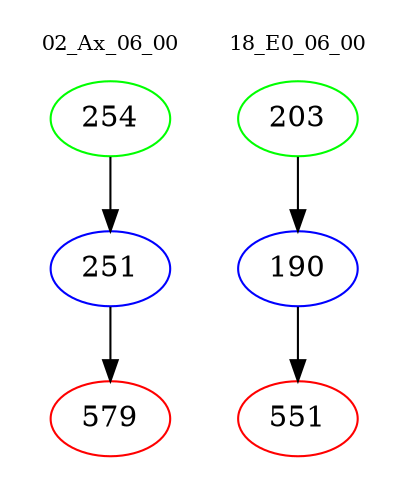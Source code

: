 digraph{
subgraph cluster_0 {
color = white
label = "02_Ax_06_00";
fontsize=10;
T0_254 [label="254", color="green"]
T0_254 -> T0_251 [color="black"]
T0_251 [label="251", color="blue"]
T0_251 -> T0_579 [color="black"]
T0_579 [label="579", color="red"]
}
subgraph cluster_1 {
color = white
label = "18_E0_06_00";
fontsize=10;
T1_203 [label="203", color="green"]
T1_203 -> T1_190 [color="black"]
T1_190 [label="190", color="blue"]
T1_190 -> T1_551 [color="black"]
T1_551 [label="551", color="red"]
}
}
